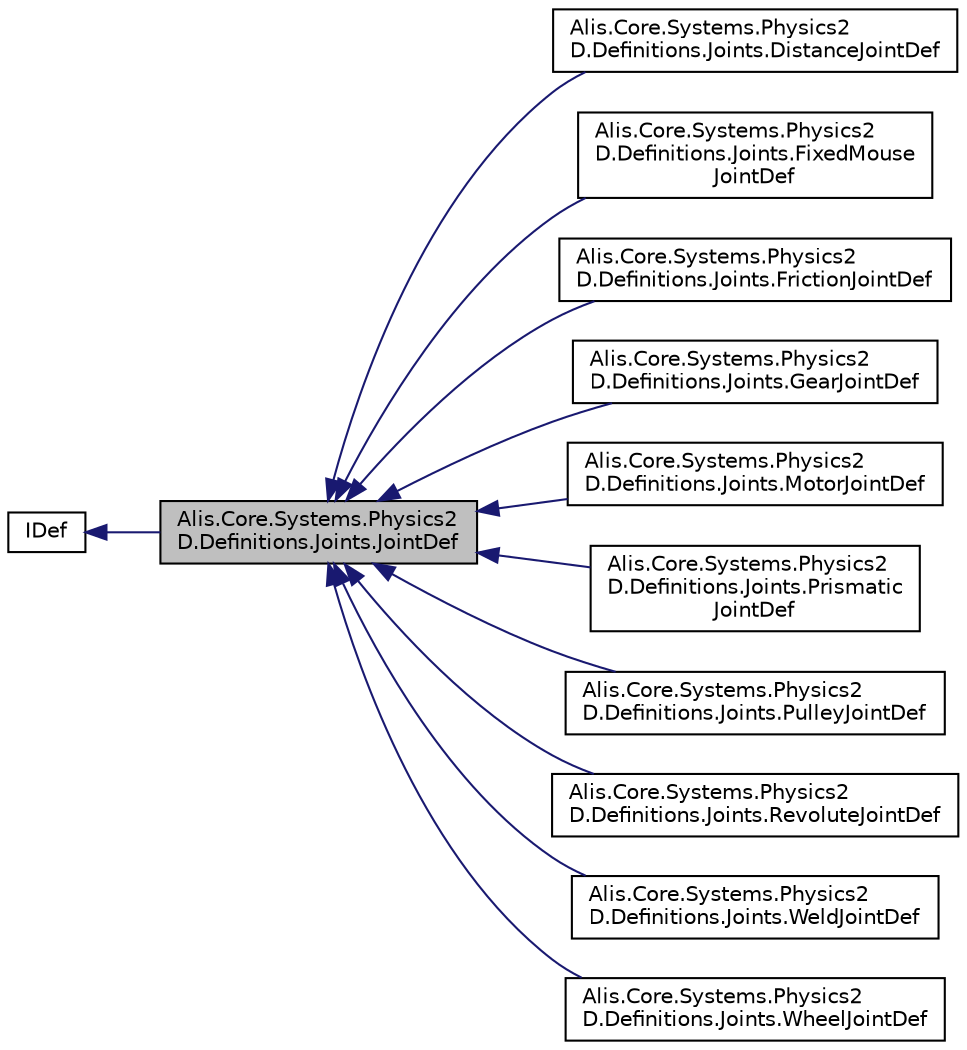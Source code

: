 digraph "Alis.Core.Systems.Physics2D.Definitions.Joints.JointDef"
{
 // LATEX_PDF_SIZE
  edge [fontname="Helvetica",fontsize="10",labelfontname="Helvetica",labelfontsize="10"];
  node [fontname="Helvetica",fontsize="10",shape=record];
  rankdir="LR";
  Node1 [label="Alis.Core.Systems.Physics2\lD.Definitions.Joints.JointDef",height=0.2,width=0.4,color="black", fillcolor="grey75", style="filled", fontcolor="black",tooltip="The joint def class"];
  Node2 -> Node1 [dir="back",color="midnightblue",fontsize="10",style="solid",fontname="Helvetica"];
  Node2 [label="IDef",height=0.2,width=0.4,color="black", fillcolor="white", style="filled",URL="$interface_alis_1_1_core_1_1_systems_1_1_physics2_d_1_1_definitions_1_1_i_def.html",tooltip="The def interface"];
  Node1 -> Node3 [dir="back",color="midnightblue",fontsize="10",style="solid",fontname="Helvetica"];
  Node3 [label="Alis.Core.Systems.Physics2\lD.Definitions.Joints.DistanceJointDef",height=0.2,width=0.4,color="black", fillcolor="white", style="filled",URL="$class_alis_1_1_core_1_1_systems_1_1_physics2_d_1_1_definitions_1_1_joints_1_1_distance_joint_def.html",tooltip="Distance joint definition. This requires defining an anchor point on both bodies and the non-zero len..."];
  Node1 -> Node4 [dir="back",color="midnightblue",fontsize="10",style="solid",fontname="Helvetica"];
  Node4 [label="Alis.Core.Systems.Physics2\lD.Definitions.Joints.FixedMouse\lJointDef",height=0.2,width=0.4,color="black", fillcolor="white", style="filled",URL="$class_alis_1_1_core_1_1_systems_1_1_physics2_d_1_1_definitions_1_1_joints_1_1_fixed_mouse_joint_def.html",tooltip="Mouse joint definition. This requires a world target point, tuning parameters, and the time step."];
  Node1 -> Node5 [dir="back",color="midnightblue",fontsize="10",style="solid",fontname="Helvetica"];
  Node5 [label="Alis.Core.Systems.Physics2\lD.Definitions.Joints.FrictionJointDef",height=0.2,width=0.4,color="black", fillcolor="white", style="filled",URL="$class_alis_1_1_core_1_1_systems_1_1_physics2_d_1_1_definitions_1_1_joints_1_1_friction_joint_def.html",tooltip="The friction joint def class"];
  Node1 -> Node6 [dir="back",color="midnightblue",fontsize="10",style="solid",fontname="Helvetica"];
  Node6 [label="Alis.Core.Systems.Physics2\lD.Definitions.Joints.GearJointDef",height=0.2,width=0.4,color="black", fillcolor="white", style="filled",URL="$class_alis_1_1_core_1_1_systems_1_1_physics2_d_1_1_definitions_1_1_joints_1_1_gear_joint_def.html",tooltip="The gear joint def class"];
  Node1 -> Node7 [dir="back",color="midnightblue",fontsize="10",style="solid",fontname="Helvetica"];
  Node7 [label="Alis.Core.Systems.Physics2\lD.Definitions.Joints.MotorJointDef",height=0.2,width=0.4,color="black", fillcolor="white", style="filled",URL="$class_alis_1_1_core_1_1_systems_1_1_physics2_d_1_1_definitions_1_1_joints_1_1_motor_joint_def.html",tooltip="The motor joint def class"];
  Node1 -> Node8 [dir="back",color="midnightblue",fontsize="10",style="solid",fontname="Helvetica"];
  Node8 [label="Alis.Core.Systems.Physics2\lD.Definitions.Joints.Prismatic\lJointDef",height=0.2,width=0.4,color="black", fillcolor="white", style="filled",URL="$class_alis_1_1_core_1_1_systems_1_1_physics2_d_1_1_definitions_1_1_joints_1_1_prismatic_joint_def.html",tooltip="Prismatic joint definition. This requires defining a line of motion using an axis and an anchor point..."];
  Node1 -> Node9 [dir="back",color="midnightblue",fontsize="10",style="solid",fontname="Helvetica"];
  Node9 [label="Alis.Core.Systems.Physics2\lD.Definitions.Joints.PulleyJointDef",height=0.2,width=0.4,color="black", fillcolor="white", style="filled",URL="$class_alis_1_1_core_1_1_systems_1_1_physics2_d_1_1_definitions_1_1_joints_1_1_pulley_joint_def.html",tooltip="Pulley joint definition. This requires two ground anchors, two dynamic body anchor points,..."];
  Node1 -> Node10 [dir="back",color="midnightblue",fontsize="10",style="solid",fontname="Helvetica"];
  Node10 [label="Alis.Core.Systems.Physics2\lD.Definitions.Joints.RevoluteJointDef",height=0.2,width=0.4,color="black", fillcolor="white", style="filled",URL="$class_alis_1_1_core_1_1_systems_1_1_physics2_d_1_1_definitions_1_1_joints_1_1_revolute_joint_def.html",tooltip="Revolute joint definition. This requires defining an anchor point where the bodies are joined...."];
  Node1 -> Node11 [dir="back",color="midnightblue",fontsize="10",style="solid",fontname="Helvetica"];
  Node11 [label="Alis.Core.Systems.Physics2\lD.Definitions.Joints.WeldJointDef",height=0.2,width=0.4,color="black", fillcolor="white", style="filled",URL="$class_alis_1_1_core_1_1_systems_1_1_physics2_d_1_1_definitions_1_1_joints_1_1_weld_joint_def.html",tooltip="Weld joint definition. You need to specify local anchor points where they are attached and the relati..."];
  Node1 -> Node12 [dir="back",color="midnightblue",fontsize="10",style="solid",fontname="Helvetica"];
  Node12 [label="Alis.Core.Systems.Physics2\lD.Definitions.Joints.WheelJointDef",height=0.2,width=0.4,color="black", fillcolor="white", style="filled",URL="$class_alis_1_1_core_1_1_systems_1_1_physics2_d_1_1_definitions_1_1_joints_1_1_wheel_joint_def.html",tooltip="Wheel joint definition. This requires defining a line of motion using an axis and an anchor point...."];
}
